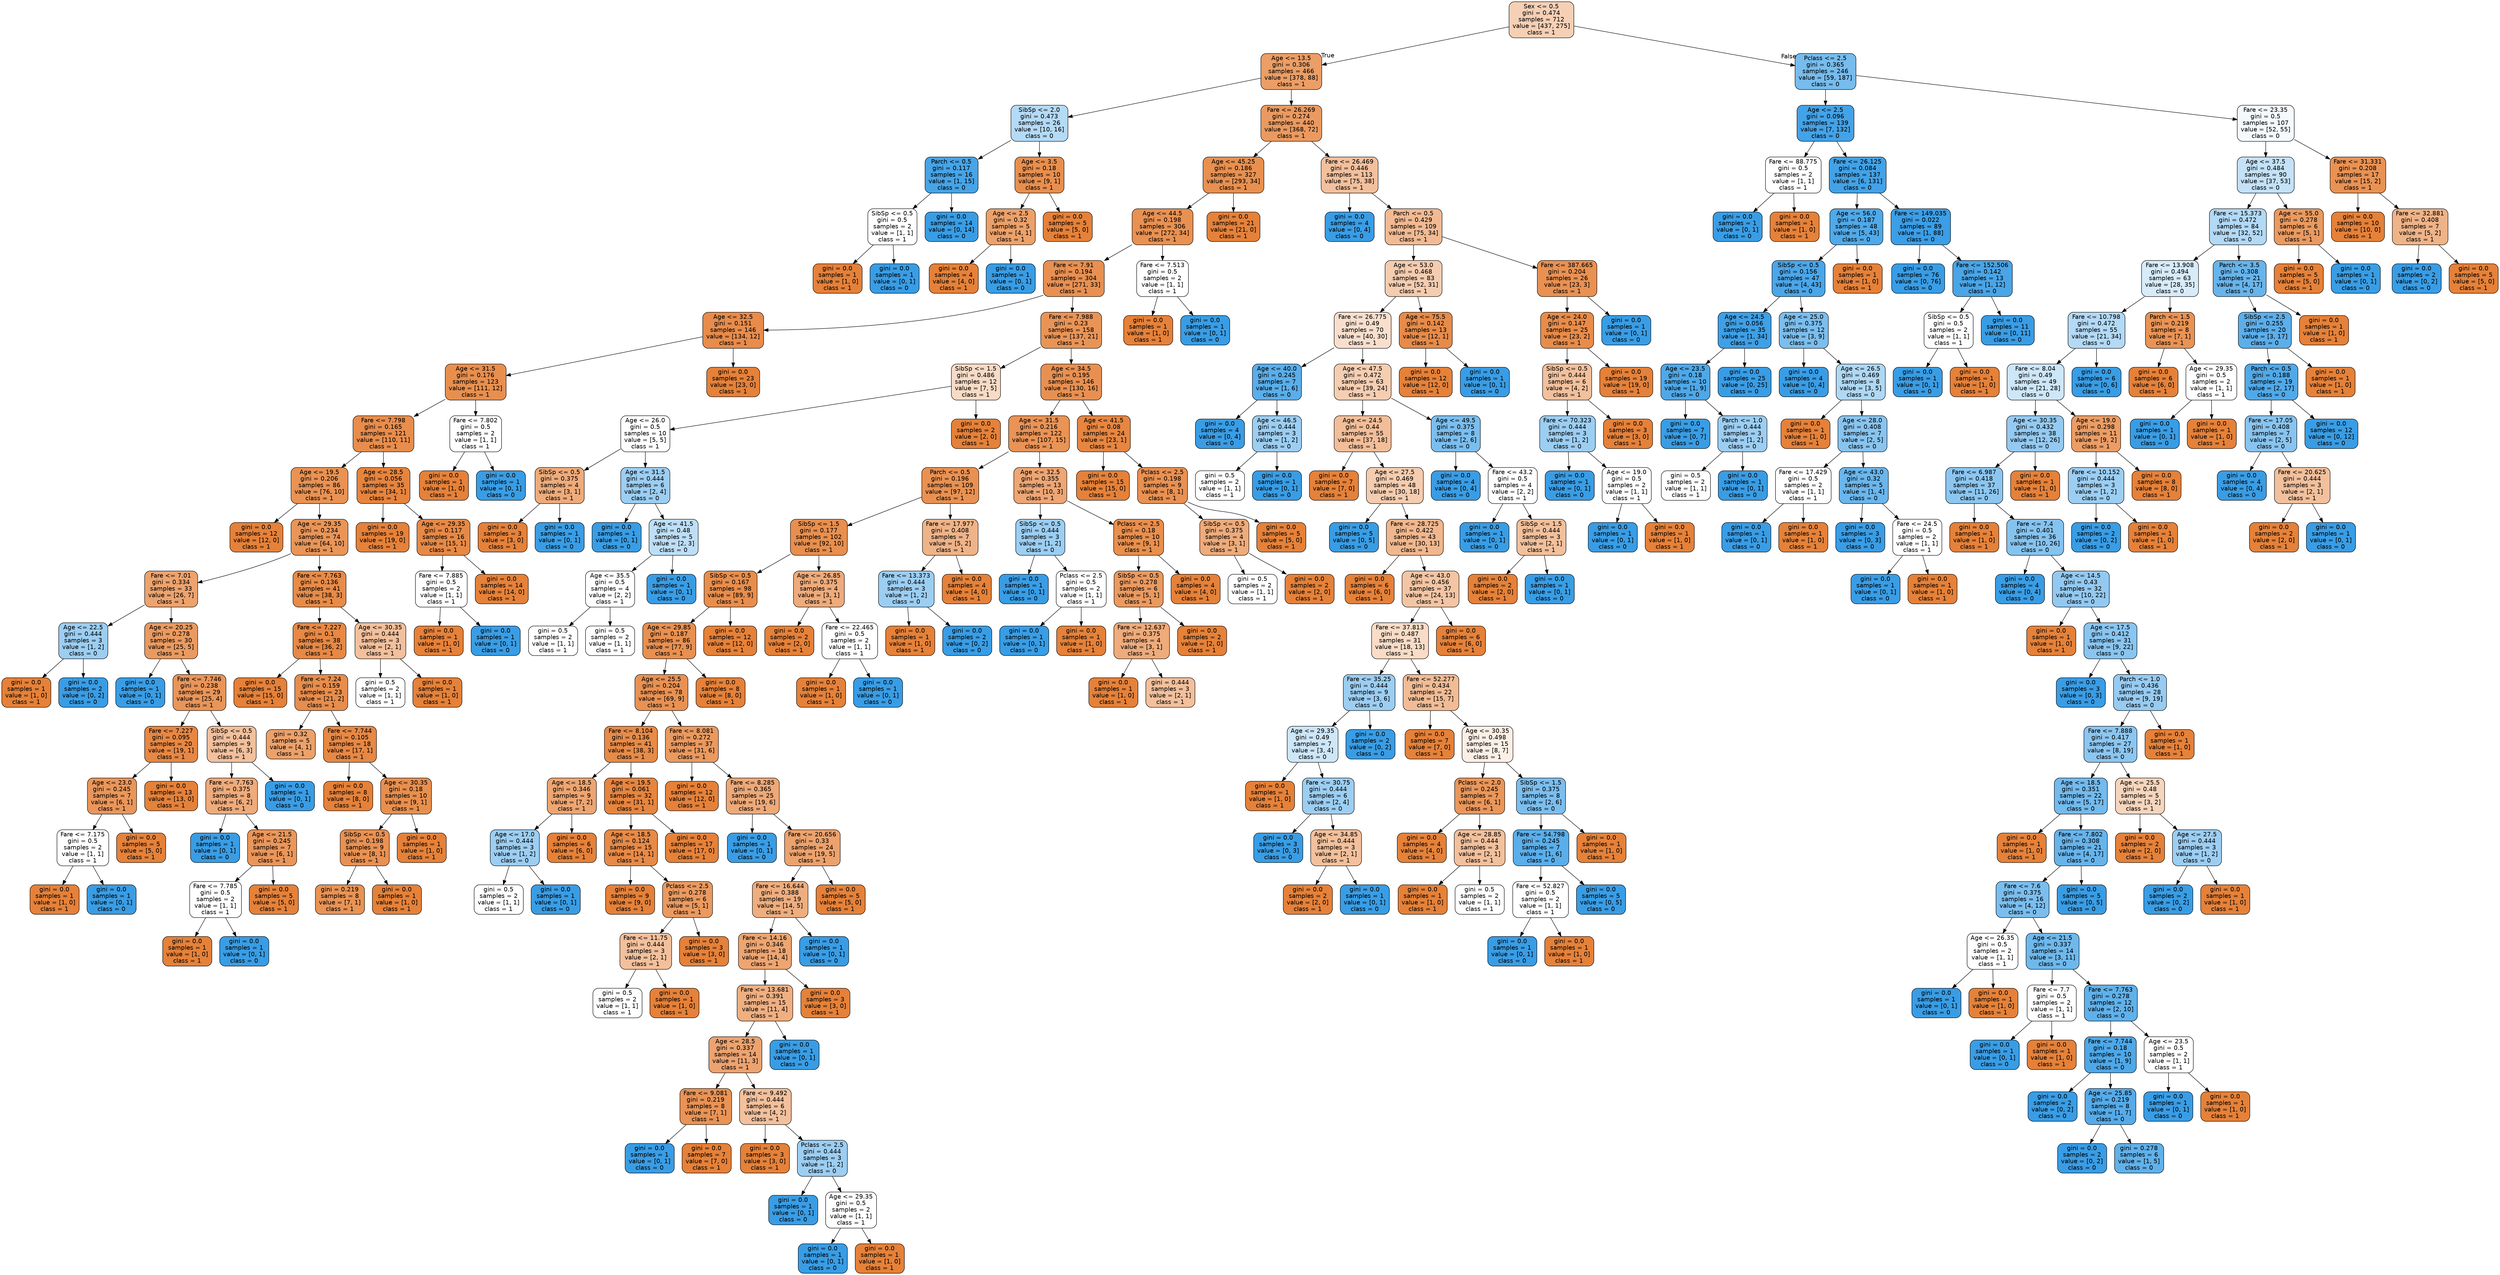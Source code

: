digraph Tree {
node [shape=box, style="filled, rounded", color="black", fontname=helvetica] ;
edge [fontname=helvetica] ;
0 [label="Sex <= 0.5\ngini = 0.474\nsamples = 712\nvalue = [437, 275]\nclass = 1", fillcolor="#e581395f"] ;
1 [label="Age <= 13.5\ngini = 0.306\nsamples = 466\nvalue = [378, 88]\nclass = 1", fillcolor="#e58139c4"] ;
0 -> 1 [labeldistance=2.5, labelangle=45, headlabel="True"] ;
2 [label="SibSp <= 2.0\ngini = 0.473\nsamples = 26\nvalue = [10, 16]\nclass = 0", fillcolor="#399de560"] ;
1 -> 2 ;
3 [label="Parch <= 0.5\ngini = 0.117\nsamples = 16\nvalue = [1, 15]\nclass = 0", fillcolor="#399de5ee"] ;
2 -> 3 ;
4 [label="SibSp <= 0.5\ngini = 0.5\nsamples = 2\nvalue = [1, 1]\nclass = 1", fillcolor="#e5813900"] ;
3 -> 4 ;
5 [label="gini = 0.0\nsamples = 1\nvalue = [1, 0]\nclass = 1", fillcolor="#e58139ff"] ;
4 -> 5 ;
6 [label="gini = 0.0\nsamples = 1\nvalue = [0, 1]\nclass = 0", fillcolor="#399de5ff"] ;
4 -> 6 ;
7 [label="gini = 0.0\nsamples = 14\nvalue = [0, 14]\nclass = 0", fillcolor="#399de5ff"] ;
3 -> 7 ;
8 [label="Age <= 3.5\ngini = 0.18\nsamples = 10\nvalue = [9, 1]\nclass = 1", fillcolor="#e58139e3"] ;
2 -> 8 ;
9 [label="Age <= 2.5\ngini = 0.32\nsamples = 5\nvalue = [4, 1]\nclass = 1", fillcolor="#e58139bf"] ;
8 -> 9 ;
10 [label="gini = 0.0\nsamples = 4\nvalue = [4, 0]\nclass = 1", fillcolor="#e58139ff"] ;
9 -> 10 ;
11 [label="gini = 0.0\nsamples = 1\nvalue = [0, 1]\nclass = 0", fillcolor="#399de5ff"] ;
9 -> 11 ;
12 [label="gini = 0.0\nsamples = 5\nvalue = [5, 0]\nclass = 1", fillcolor="#e58139ff"] ;
8 -> 12 ;
13 [label="Fare <= 26.269\ngini = 0.274\nsamples = 440\nvalue = [368, 72]\nclass = 1", fillcolor="#e58139cd"] ;
1 -> 13 ;
14 [label="Age <= 45.25\ngini = 0.186\nsamples = 327\nvalue = [293, 34]\nclass = 1", fillcolor="#e58139e1"] ;
13 -> 14 ;
15 [label="Age <= 44.5\ngini = 0.198\nsamples = 306\nvalue = [272, 34]\nclass = 1", fillcolor="#e58139df"] ;
14 -> 15 ;
16 [label="Fare <= 7.91\ngini = 0.194\nsamples = 304\nvalue = [271, 33]\nclass = 1", fillcolor="#e58139e0"] ;
15 -> 16 ;
17 [label="Age <= 32.5\ngini = 0.151\nsamples = 146\nvalue = [134, 12]\nclass = 1", fillcolor="#e58139e8"] ;
16 -> 17 ;
18 [label="Age <= 31.5\ngini = 0.176\nsamples = 123\nvalue = [111, 12]\nclass = 1", fillcolor="#e58139e3"] ;
17 -> 18 ;
19 [label="Fare <= 7.798\ngini = 0.165\nsamples = 121\nvalue = [110, 11]\nclass = 1", fillcolor="#e58139e6"] ;
18 -> 19 ;
20 [label="Age <= 19.5\ngini = 0.206\nsamples = 86\nvalue = [76, 10]\nclass = 1", fillcolor="#e58139dd"] ;
19 -> 20 ;
21 [label="gini = 0.0\nsamples = 12\nvalue = [12, 0]\nclass = 1", fillcolor="#e58139ff"] ;
20 -> 21 ;
22 [label="Age <= 29.35\ngini = 0.234\nsamples = 74\nvalue = [64, 10]\nclass = 1", fillcolor="#e58139d7"] ;
20 -> 22 ;
23 [label="Fare <= 7.01\ngini = 0.334\nsamples = 33\nvalue = [26, 7]\nclass = 1", fillcolor="#e58139ba"] ;
22 -> 23 ;
24 [label="Age <= 22.5\ngini = 0.444\nsamples = 3\nvalue = [1, 2]\nclass = 0", fillcolor="#399de57f"] ;
23 -> 24 ;
25 [label="gini = 0.0\nsamples = 1\nvalue = [1, 0]\nclass = 1", fillcolor="#e58139ff"] ;
24 -> 25 ;
26 [label="gini = 0.0\nsamples = 2\nvalue = [0, 2]\nclass = 0", fillcolor="#399de5ff"] ;
24 -> 26 ;
27 [label="Age <= 20.25\ngini = 0.278\nsamples = 30\nvalue = [25, 5]\nclass = 1", fillcolor="#e58139cc"] ;
23 -> 27 ;
28 [label="gini = 0.0\nsamples = 1\nvalue = [0, 1]\nclass = 0", fillcolor="#399de5ff"] ;
27 -> 28 ;
29 [label="Fare <= 7.746\ngini = 0.238\nsamples = 29\nvalue = [25, 4]\nclass = 1", fillcolor="#e58139d6"] ;
27 -> 29 ;
30 [label="Fare <= 7.227\ngini = 0.095\nsamples = 20\nvalue = [19, 1]\nclass = 1", fillcolor="#e58139f2"] ;
29 -> 30 ;
31 [label="Age <= 23.0\ngini = 0.245\nsamples = 7\nvalue = [6, 1]\nclass = 1", fillcolor="#e58139d4"] ;
30 -> 31 ;
32 [label="Fare <= 7.175\ngini = 0.5\nsamples = 2\nvalue = [1, 1]\nclass = 1", fillcolor="#e5813900"] ;
31 -> 32 ;
33 [label="gini = 0.0\nsamples = 1\nvalue = [1, 0]\nclass = 1", fillcolor="#e58139ff"] ;
32 -> 33 ;
34 [label="gini = 0.0\nsamples = 1\nvalue = [0, 1]\nclass = 0", fillcolor="#399de5ff"] ;
32 -> 34 ;
35 [label="gini = 0.0\nsamples = 5\nvalue = [5, 0]\nclass = 1", fillcolor="#e58139ff"] ;
31 -> 35 ;
36 [label="gini = 0.0\nsamples = 13\nvalue = [13, 0]\nclass = 1", fillcolor="#e58139ff"] ;
30 -> 36 ;
37 [label="SibSp <= 0.5\ngini = 0.444\nsamples = 9\nvalue = [6, 3]\nclass = 1", fillcolor="#e581397f"] ;
29 -> 37 ;
38 [label="Fare <= 7.763\ngini = 0.375\nsamples = 8\nvalue = [6, 2]\nclass = 1", fillcolor="#e58139aa"] ;
37 -> 38 ;
39 [label="gini = 0.0\nsamples = 1\nvalue = [0, 1]\nclass = 0", fillcolor="#399de5ff"] ;
38 -> 39 ;
40 [label="Age <= 21.5\ngini = 0.245\nsamples = 7\nvalue = [6, 1]\nclass = 1", fillcolor="#e58139d4"] ;
38 -> 40 ;
41 [label="Fare <= 7.785\ngini = 0.5\nsamples = 2\nvalue = [1, 1]\nclass = 1", fillcolor="#e5813900"] ;
40 -> 41 ;
42 [label="gini = 0.0\nsamples = 1\nvalue = [1, 0]\nclass = 1", fillcolor="#e58139ff"] ;
41 -> 42 ;
43 [label="gini = 0.0\nsamples = 1\nvalue = [0, 1]\nclass = 0", fillcolor="#399de5ff"] ;
41 -> 43 ;
44 [label="gini = 0.0\nsamples = 5\nvalue = [5, 0]\nclass = 1", fillcolor="#e58139ff"] ;
40 -> 44 ;
45 [label="gini = 0.0\nsamples = 1\nvalue = [0, 1]\nclass = 0", fillcolor="#399de5ff"] ;
37 -> 45 ;
46 [label="Fare <= 7.763\ngini = 0.136\nsamples = 41\nvalue = [38, 3]\nclass = 1", fillcolor="#e58139eb"] ;
22 -> 46 ;
47 [label="Fare <= 7.227\ngini = 0.1\nsamples = 38\nvalue = [36, 2]\nclass = 1", fillcolor="#e58139f1"] ;
46 -> 47 ;
48 [label="gini = 0.0\nsamples = 15\nvalue = [15, 0]\nclass = 1", fillcolor="#e58139ff"] ;
47 -> 48 ;
49 [label="Fare <= 7.24\ngini = 0.159\nsamples = 23\nvalue = [21, 2]\nclass = 1", fillcolor="#e58139e7"] ;
47 -> 49 ;
50 [label="gini = 0.32\nsamples = 5\nvalue = [4, 1]\nclass = 1", fillcolor="#e58139bf"] ;
49 -> 50 ;
51 [label="Fare <= 7.744\ngini = 0.105\nsamples = 18\nvalue = [17, 1]\nclass = 1", fillcolor="#e58139f0"] ;
49 -> 51 ;
52 [label="gini = 0.0\nsamples = 8\nvalue = [8, 0]\nclass = 1", fillcolor="#e58139ff"] ;
51 -> 52 ;
53 [label="Age <= 30.35\ngini = 0.18\nsamples = 10\nvalue = [9, 1]\nclass = 1", fillcolor="#e58139e3"] ;
51 -> 53 ;
54 [label="SibSp <= 0.5\ngini = 0.198\nsamples = 9\nvalue = [8, 1]\nclass = 1", fillcolor="#e58139df"] ;
53 -> 54 ;
55 [label="gini = 0.219\nsamples = 8\nvalue = [7, 1]\nclass = 1", fillcolor="#e58139db"] ;
54 -> 55 ;
56 [label="gini = 0.0\nsamples = 1\nvalue = [1, 0]\nclass = 1", fillcolor="#e58139ff"] ;
54 -> 56 ;
57 [label="gini = 0.0\nsamples = 1\nvalue = [1, 0]\nclass = 1", fillcolor="#e58139ff"] ;
53 -> 57 ;
58 [label="Age <= 30.35\ngini = 0.444\nsamples = 3\nvalue = [2, 1]\nclass = 1", fillcolor="#e581397f"] ;
46 -> 58 ;
59 [label="gini = 0.5\nsamples = 2\nvalue = [1, 1]\nclass = 1", fillcolor="#e5813900"] ;
58 -> 59 ;
60 [label="gini = 0.0\nsamples = 1\nvalue = [1, 0]\nclass = 1", fillcolor="#e58139ff"] ;
58 -> 60 ;
61 [label="Age <= 28.5\ngini = 0.056\nsamples = 35\nvalue = [34, 1]\nclass = 1", fillcolor="#e58139f8"] ;
19 -> 61 ;
62 [label="gini = 0.0\nsamples = 19\nvalue = [19, 0]\nclass = 1", fillcolor="#e58139ff"] ;
61 -> 62 ;
63 [label="Age <= 29.35\ngini = 0.117\nsamples = 16\nvalue = [15, 1]\nclass = 1", fillcolor="#e58139ee"] ;
61 -> 63 ;
64 [label="Fare <= 7.885\ngini = 0.5\nsamples = 2\nvalue = [1, 1]\nclass = 1", fillcolor="#e5813900"] ;
63 -> 64 ;
65 [label="gini = 0.0\nsamples = 1\nvalue = [1, 0]\nclass = 1", fillcolor="#e58139ff"] ;
64 -> 65 ;
66 [label="gini = 0.0\nsamples = 1\nvalue = [0, 1]\nclass = 0", fillcolor="#399de5ff"] ;
64 -> 66 ;
67 [label="gini = 0.0\nsamples = 14\nvalue = [14, 0]\nclass = 1", fillcolor="#e58139ff"] ;
63 -> 67 ;
68 [label="Fare <= 7.802\ngini = 0.5\nsamples = 2\nvalue = [1, 1]\nclass = 1", fillcolor="#e5813900"] ;
18 -> 68 ;
69 [label="gini = 0.0\nsamples = 1\nvalue = [1, 0]\nclass = 1", fillcolor="#e58139ff"] ;
68 -> 69 ;
70 [label="gini = 0.0\nsamples = 1\nvalue = [0, 1]\nclass = 0", fillcolor="#399de5ff"] ;
68 -> 70 ;
71 [label="gini = 0.0\nsamples = 23\nvalue = [23, 0]\nclass = 1", fillcolor="#e58139ff"] ;
17 -> 71 ;
72 [label="Fare <= 7.988\ngini = 0.23\nsamples = 158\nvalue = [137, 21]\nclass = 1", fillcolor="#e58139d8"] ;
16 -> 72 ;
73 [label="SibSp <= 1.5\ngini = 0.486\nsamples = 12\nvalue = [7, 5]\nclass = 1", fillcolor="#e5813949"] ;
72 -> 73 ;
74 [label="Age <= 26.0\ngini = 0.5\nsamples = 10\nvalue = [5, 5]\nclass = 1", fillcolor="#e5813900"] ;
73 -> 74 ;
75 [label="SibSp <= 0.5\ngini = 0.375\nsamples = 4\nvalue = [3, 1]\nclass = 1", fillcolor="#e58139aa"] ;
74 -> 75 ;
76 [label="gini = 0.0\nsamples = 3\nvalue = [3, 0]\nclass = 1", fillcolor="#e58139ff"] ;
75 -> 76 ;
77 [label="gini = 0.0\nsamples = 1\nvalue = [0, 1]\nclass = 0", fillcolor="#399de5ff"] ;
75 -> 77 ;
78 [label="Age <= 31.5\ngini = 0.444\nsamples = 6\nvalue = [2, 4]\nclass = 0", fillcolor="#399de57f"] ;
74 -> 78 ;
79 [label="gini = 0.0\nsamples = 1\nvalue = [0, 1]\nclass = 0", fillcolor="#399de5ff"] ;
78 -> 79 ;
80 [label="Age <= 41.5\ngini = 0.48\nsamples = 5\nvalue = [2, 3]\nclass = 0", fillcolor="#399de555"] ;
78 -> 80 ;
81 [label="Age <= 35.5\ngini = 0.5\nsamples = 4\nvalue = [2, 2]\nclass = 1", fillcolor="#e5813900"] ;
80 -> 81 ;
82 [label="gini = 0.5\nsamples = 2\nvalue = [1, 1]\nclass = 1", fillcolor="#e5813900"] ;
81 -> 82 ;
83 [label="gini = 0.5\nsamples = 2\nvalue = [1, 1]\nclass = 1", fillcolor="#e5813900"] ;
81 -> 83 ;
84 [label="gini = 0.0\nsamples = 1\nvalue = [0, 1]\nclass = 0", fillcolor="#399de5ff"] ;
80 -> 84 ;
85 [label="gini = 0.0\nsamples = 2\nvalue = [2, 0]\nclass = 1", fillcolor="#e58139ff"] ;
73 -> 85 ;
86 [label="Age <= 34.5\ngini = 0.195\nsamples = 146\nvalue = [130, 16]\nclass = 1", fillcolor="#e58139e0"] ;
72 -> 86 ;
87 [label="Age <= 31.5\ngini = 0.216\nsamples = 122\nvalue = [107, 15]\nclass = 1", fillcolor="#e58139db"] ;
86 -> 87 ;
88 [label="Parch <= 0.5\ngini = 0.196\nsamples = 109\nvalue = [97, 12]\nclass = 1", fillcolor="#e58139df"] ;
87 -> 88 ;
89 [label="SibSp <= 1.5\ngini = 0.177\nsamples = 102\nvalue = [92, 10]\nclass = 1", fillcolor="#e58139e3"] ;
88 -> 89 ;
90 [label="SibSp <= 0.5\ngini = 0.167\nsamples = 98\nvalue = [89, 9]\nclass = 1", fillcolor="#e58139e5"] ;
89 -> 90 ;
91 [label="Age <= 29.85\ngini = 0.187\nsamples = 86\nvalue = [77, 9]\nclass = 1", fillcolor="#e58139e1"] ;
90 -> 91 ;
92 [label="Age <= 25.5\ngini = 0.204\nsamples = 78\nvalue = [69, 9]\nclass = 1", fillcolor="#e58139de"] ;
91 -> 92 ;
93 [label="Fare <= 8.104\ngini = 0.136\nsamples = 41\nvalue = [38, 3]\nclass = 1", fillcolor="#e58139eb"] ;
92 -> 93 ;
94 [label="Age <= 18.5\ngini = 0.346\nsamples = 9\nvalue = [7, 2]\nclass = 1", fillcolor="#e58139b6"] ;
93 -> 94 ;
95 [label="Age <= 17.0\ngini = 0.444\nsamples = 3\nvalue = [1, 2]\nclass = 0", fillcolor="#399de57f"] ;
94 -> 95 ;
96 [label="gini = 0.5\nsamples = 2\nvalue = [1, 1]\nclass = 1", fillcolor="#e5813900"] ;
95 -> 96 ;
97 [label="gini = 0.0\nsamples = 1\nvalue = [0, 1]\nclass = 0", fillcolor="#399de5ff"] ;
95 -> 97 ;
98 [label="gini = 0.0\nsamples = 6\nvalue = [6, 0]\nclass = 1", fillcolor="#e58139ff"] ;
94 -> 98 ;
99 [label="Age <= 19.5\ngini = 0.061\nsamples = 32\nvalue = [31, 1]\nclass = 1", fillcolor="#e58139f7"] ;
93 -> 99 ;
100 [label="Age <= 18.5\ngini = 0.124\nsamples = 15\nvalue = [14, 1]\nclass = 1", fillcolor="#e58139ed"] ;
99 -> 100 ;
101 [label="gini = 0.0\nsamples = 9\nvalue = [9, 0]\nclass = 1", fillcolor="#e58139ff"] ;
100 -> 101 ;
102 [label="Pclass <= 2.5\ngini = 0.278\nsamples = 6\nvalue = [5, 1]\nclass = 1", fillcolor="#e58139cc"] ;
100 -> 102 ;
103 [label="Fare <= 11.75\ngini = 0.444\nsamples = 3\nvalue = [2, 1]\nclass = 1", fillcolor="#e581397f"] ;
102 -> 103 ;
104 [label="gini = 0.5\nsamples = 2\nvalue = [1, 1]\nclass = 1", fillcolor="#e5813900"] ;
103 -> 104 ;
105 [label="gini = 0.0\nsamples = 1\nvalue = [1, 0]\nclass = 1", fillcolor="#e58139ff"] ;
103 -> 105 ;
106 [label="gini = 0.0\nsamples = 3\nvalue = [3, 0]\nclass = 1", fillcolor="#e58139ff"] ;
102 -> 106 ;
107 [label="gini = 0.0\nsamples = 17\nvalue = [17, 0]\nclass = 1", fillcolor="#e58139ff"] ;
99 -> 107 ;
108 [label="Fare <= 8.081\ngini = 0.272\nsamples = 37\nvalue = [31, 6]\nclass = 1", fillcolor="#e58139ce"] ;
92 -> 108 ;
109 [label="gini = 0.0\nsamples = 12\nvalue = [12, 0]\nclass = 1", fillcolor="#e58139ff"] ;
108 -> 109 ;
110 [label="Fare <= 8.285\ngini = 0.365\nsamples = 25\nvalue = [19, 6]\nclass = 1", fillcolor="#e58139ae"] ;
108 -> 110 ;
111 [label="gini = 0.0\nsamples = 1\nvalue = [0, 1]\nclass = 0", fillcolor="#399de5ff"] ;
110 -> 111 ;
112 [label="Fare <= 20.656\ngini = 0.33\nsamples = 24\nvalue = [19, 5]\nclass = 1", fillcolor="#e58139bc"] ;
110 -> 112 ;
113 [label="Fare <= 16.644\ngini = 0.388\nsamples = 19\nvalue = [14, 5]\nclass = 1", fillcolor="#e58139a4"] ;
112 -> 113 ;
114 [label="Fare <= 14.16\ngini = 0.346\nsamples = 18\nvalue = [14, 4]\nclass = 1", fillcolor="#e58139b6"] ;
113 -> 114 ;
115 [label="Fare <= 13.681\ngini = 0.391\nsamples = 15\nvalue = [11, 4]\nclass = 1", fillcolor="#e58139a2"] ;
114 -> 115 ;
116 [label="Age <= 28.5\ngini = 0.337\nsamples = 14\nvalue = [11, 3]\nclass = 1", fillcolor="#e58139b9"] ;
115 -> 116 ;
117 [label="Fare <= 9.081\ngini = 0.219\nsamples = 8\nvalue = [7, 1]\nclass = 1", fillcolor="#e58139db"] ;
116 -> 117 ;
118 [label="gini = 0.0\nsamples = 1\nvalue = [0, 1]\nclass = 0", fillcolor="#399de5ff"] ;
117 -> 118 ;
119 [label="gini = 0.0\nsamples = 7\nvalue = [7, 0]\nclass = 1", fillcolor="#e58139ff"] ;
117 -> 119 ;
120 [label="Fare <= 9.492\ngini = 0.444\nsamples = 6\nvalue = [4, 2]\nclass = 1", fillcolor="#e581397f"] ;
116 -> 120 ;
121 [label="gini = 0.0\nsamples = 3\nvalue = [3, 0]\nclass = 1", fillcolor="#e58139ff"] ;
120 -> 121 ;
122 [label="Pclass <= 2.5\ngini = 0.444\nsamples = 3\nvalue = [1, 2]\nclass = 0", fillcolor="#399de57f"] ;
120 -> 122 ;
123 [label="gini = 0.0\nsamples = 1\nvalue = [0, 1]\nclass = 0", fillcolor="#399de5ff"] ;
122 -> 123 ;
124 [label="Age <= 29.35\ngini = 0.5\nsamples = 2\nvalue = [1, 1]\nclass = 1", fillcolor="#e5813900"] ;
122 -> 124 ;
125 [label="gini = 0.0\nsamples = 1\nvalue = [0, 1]\nclass = 0", fillcolor="#399de5ff"] ;
124 -> 125 ;
126 [label="gini = 0.0\nsamples = 1\nvalue = [1, 0]\nclass = 1", fillcolor="#e58139ff"] ;
124 -> 126 ;
127 [label="gini = 0.0\nsamples = 1\nvalue = [0, 1]\nclass = 0", fillcolor="#399de5ff"] ;
115 -> 127 ;
128 [label="gini = 0.0\nsamples = 3\nvalue = [3, 0]\nclass = 1", fillcolor="#e58139ff"] ;
114 -> 128 ;
129 [label="gini = 0.0\nsamples = 1\nvalue = [0, 1]\nclass = 0", fillcolor="#399de5ff"] ;
113 -> 129 ;
130 [label="gini = 0.0\nsamples = 5\nvalue = [5, 0]\nclass = 1", fillcolor="#e58139ff"] ;
112 -> 130 ;
131 [label="gini = 0.0\nsamples = 8\nvalue = [8, 0]\nclass = 1", fillcolor="#e58139ff"] ;
91 -> 131 ;
132 [label="gini = 0.0\nsamples = 12\nvalue = [12, 0]\nclass = 1", fillcolor="#e58139ff"] ;
90 -> 132 ;
133 [label="Age <= 26.85\ngini = 0.375\nsamples = 4\nvalue = [3, 1]\nclass = 1", fillcolor="#e58139aa"] ;
89 -> 133 ;
134 [label="gini = 0.0\nsamples = 2\nvalue = [2, 0]\nclass = 1", fillcolor="#e58139ff"] ;
133 -> 134 ;
135 [label="Fare <= 22.465\ngini = 0.5\nsamples = 2\nvalue = [1, 1]\nclass = 1", fillcolor="#e5813900"] ;
133 -> 135 ;
136 [label="gini = 0.0\nsamples = 1\nvalue = [1, 0]\nclass = 1", fillcolor="#e58139ff"] ;
135 -> 136 ;
137 [label="gini = 0.0\nsamples = 1\nvalue = [0, 1]\nclass = 0", fillcolor="#399de5ff"] ;
135 -> 137 ;
138 [label="Fare <= 17.977\ngini = 0.408\nsamples = 7\nvalue = [5, 2]\nclass = 1", fillcolor="#e5813999"] ;
88 -> 138 ;
139 [label="Fare <= 13.373\ngini = 0.444\nsamples = 3\nvalue = [1, 2]\nclass = 0", fillcolor="#399de57f"] ;
138 -> 139 ;
140 [label="gini = 0.0\nsamples = 1\nvalue = [1, 0]\nclass = 1", fillcolor="#e58139ff"] ;
139 -> 140 ;
141 [label="gini = 0.0\nsamples = 2\nvalue = [0, 2]\nclass = 0", fillcolor="#399de5ff"] ;
139 -> 141 ;
142 [label="gini = 0.0\nsamples = 4\nvalue = [4, 0]\nclass = 1", fillcolor="#e58139ff"] ;
138 -> 142 ;
143 [label="Age <= 32.5\ngini = 0.355\nsamples = 13\nvalue = [10, 3]\nclass = 1", fillcolor="#e58139b3"] ;
87 -> 143 ;
144 [label="SibSp <= 0.5\ngini = 0.444\nsamples = 3\nvalue = [1, 2]\nclass = 0", fillcolor="#399de57f"] ;
143 -> 144 ;
145 [label="gini = 0.0\nsamples = 1\nvalue = [0, 1]\nclass = 0", fillcolor="#399de5ff"] ;
144 -> 145 ;
146 [label="Pclass <= 2.5\ngini = 0.5\nsamples = 2\nvalue = [1, 1]\nclass = 1", fillcolor="#e5813900"] ;
144 -> 146 ;
147 [label="gini = 0.0\nsamples = 1\nvalue = [0, 1]\nclass = 0", fillcolor="#399de5ff"] ;
146 -> 147 ;
148 [label="gini = 0.0\nsamples = 1\nvalue = [1, 0]\nclass = 1", fillcolor="#e58139ff"] ;
146 -> 148 ;
149 [label="Pclass <= 2.5\ngini = 0.18\nsamples = 10\nvalue = [9, 1]\nclass = 1", fillcolor="#e58139e3"] ;
143 -> 149 ;
150 [label="SibSp <= 0.5\ngini = 0.278\nsamples = 6\nvalue = [5, 1]\nclass = 1", fillcolor="#e58139cc"] ;
149 -> 150 ;
151 [label="Fare <= 12.637\ngini = 0.375\nsamples = 4\nvalue = [3, 1]\nclass = 1", fillcolor="#e58139aa"] ;
150 -> 151 ;
152 [label="gini = 0.0\nsamples = 1\nvalue = [1, 0]\nclass = 1", fillcolor="#e58139ff"] ;
151 -> 152 ;
153 [label="gini = 0.444\nsamples = 3\nvalue = [2, 1]\nclass = 1", fillcolor="#e581397f"] ;
151 -> 153 ;
154 [label="gini = 0.0\nsamples = 2\nvalue = [2, 0]\nclass = 1", fillcolor="#e58139ff"] ;
150 -> 154 ;
155 [label="gini = 0.0\nsamples = 4\nvalue = [4, 0]\nclass = 1", fillcolor="#e58139ff"] ;
149 -> 155 ;
156 [label="Age <= 41.5\ngini = 0.08\nsamples = 24\nvalue = [23, 1]\nclass = 1", fillcolor="#e58139f4"] ;
86 -> 156 ;
157 [label="gini = 0.0\nsamples = 15\nvalue = [15, 0]\nclass = 1", fillcolor="#e58139ff"] ;
156 -> 157 ;
158 [label="Pclass <= 2.5\ngini = 0.198\nsamples = 9\nvalue = [8, 1]\nclass = 1", fillcolor="#e58139df"] ;
156 -> 158 ;
159 [label="SibSp <= 0.5\ngini = 0.375\nsamples = 4\nvalue = [3, 1]\nclass = 1", fillcolor="#e58139aa"] ;
158 -> 159 ;
160 [label="gini = 0.5\nsamples = 2\nvalue = [1, 1]\nclass = 1", fillcolor="#e5813900"] ;
159 -> 160 ;
161 [label="gini = 0.0\nsamples = 2\nvalue = [2, 0]\nclass = 1", fillcolor="#e58139ff"] ;
159 -> 161 ;
162 [label="gini = 0.0\nsamples = 5\nvalue = [5, 0]\nclass = 1", fillcolor="#e58139ff"] ;
158 -> 162 ;
163 [label="Fare <= 7.513\ngini = 0.5\nsamples = 2\nvalue = [1, 1]\nclass = 1", fillcolor="#e5813900"] ;
15 -> 163 ;
164 [label="gini = 0.0\nsamples = 1\nvalue = [1, 0]\nclass = 1", fillcolor="#e58139ff"] ;
163 -> 164 ;
165 [label="gini = 0.0\nsamples = 1\nvalue = [0, 1]\nclass = 0", fillcolor="#399de5ff"] ;
163 -> 165 ;
166 [label="gini = 0.0\nsamples = 21\nvalue = [21, 0]\nclass = 1", fillcolor="#e58139ff"] ;
14 -> 166 ;
167 [label="Fare <= 26.469\ngini = 0.446\nsamples = 113\nvalue = [75, 38]\nclass = 1", fillcolor="#e581397e"] ;
13 -> 167 ;
168 [label="gini = 0.0\nsamples = 4\nvalue = [0, 4]\nclass = 0", fillcolor="#399de5ff"] ;
167 -> 168 ;
169 [label="Parch <= 0.5\ngini = 0.429\nsamples = 109\nvalue = [75, 34]\nclass = 1", fillcolor="#e581398b"] ;
167 -> 169 ;
170 [label="Age <= 53.0\ngini = 0.468\nsamples = 83\nvalue = [52, 31]\nclass = 1", fillcolor="#e5813967"] ;
169 -> 170 ;
171 [label="Fare <= 26.775\ngini = 0.49\nsamples = 70\nvalue = [40, 30]\nclass = 1", fillcolor="#e5813940"] ;
170 -> 171 ;
172 [label="Age <= 40.0\ngini = 0.245\nsamples = 7\nvalue = [1, 6]\nclass = 0", fillcolor="#399de5d4"] ;
171 -> 172 ;
173 [label="gini = 0.0\nsamples = 4\nvalue = [0, 4]\nclass = 0", fillcolor="#399de5ff"] ;
172 -> 173 ;
174 [label="Age <= 46.5\ngini = 0.444\nsamples = 3\nvalue = [1, 2]\nclass = 0", fillcolor="#399de57f"] ;
172 -> 174 ;
175 [label="gini = 0.5\nsamples = 2\nvalue = [1, 1]\nclass = 1", fillcolor="#e5813900"] ;
174 -> 175 ;
176 [label="gini = 0.0\nsamples = 1\nvalue = [0, 1]\nclass = 0", fillcolor="#399de5ff"] ;
174 -> 176 ;
177 [label="Age <= 47.5\ngini = 0.472\nsamples = 63\nvalue = [39, 24]\nclass = 1", fillcolor="#e5813962"] ;
171 -> 177 ;
178 [label="Age <= 24.5\ngini = 0.44\nsamples = 55\nvalue = [37, 18]\nclass = 1", fillcolor="#e5813983"] ;
177 -> 178 ;
179 [label="gini = 0.0\nsamples = 7\nvalue = [7, 0]\nclass = 1", fillcolor="#e58139ff"] ;
178 -> 179 ;
180 [label="Age <= 27.5\ngini = 0.469\nsamples = 48\nvalue = [30, 18]\nclass = 1", fillcolor="#e5813966"] ;
178 -> 180 ;
181 [label="gini = 0.0\nsamples = 5\nvalue = [0, 5]\nclass = 0", fillcolor="#399de5ff"] ;
180 -> 181 ;
182 [label="Fare <= 28.725\ngini = 0.422\nsamples = 43\nvalue = [30, 13]\nclass = 1", fillcolor="#e5813991"] ;
180 -> 182 ;
183 [label="gini = 0.0\nsamples = 6\nvalue = [6, 0]\nclass = 1", fillcolor="#e58139ff"] ;
182 -> 183 ;
184 [label="Age <= 43.0\ngini = 0.456\nsamples = 37\nvalue = [24, 13]\nclass = 1", fillcolor="#e5813975"] ;
182 -> 184 ;
185 [label="Fare <= 37.813\ngini = 0.487\nsamples = 31\nvalue = [18, 13]\nclass = 1", fillcolor="#e5813947"] ;
184 -> 185 ;
186 [label="Fare <= 35.25\ngini = 0.444\nsamples = 9\nvalue = [3, 6]\nclass = 0", fillcolor="#399de57f"] ;
185 -> 186 ;
187 [label="Age <= 29.35\ngini = 0.49\nsamples = 7\nvalue = [3, 4]\nclass = 0", fillcolor="#399de540"] ;
186 -> 187 ;
188 [label="gini = 0.0\nsamples = 1\nvalue = [1, 0]\nclass = 1", fillcolor="#e58139ff"] ;
187 -> 188 ;
189 [label="Fare <= 30.75\ngini = 0.444\nsamples = 6\nvalue = [2, 4]\nclass = 0", fillcolor="#399de57f"] ;
187 -> 189 ;
190 [label="gini = 0.0\nsamples = 3\nvalue = [0, 3]\nclass = 0", fillcolor="#399de5ff"] ;
189 -> 190 ;
191 [label="Age <= 34.85\ngini = 0.444\nsamples = 3\nvalue = [2, 1]\nclass = 1", fillcolor="#e581397f"] ;
189 -> 191 ;
192 [label="gini = 0.0\nsamples = 2\nvalue = [2, 0]\nclass = 1", fillcolor="#e58139ff"] ;
191 -> 192 ;
193 [label="gini = 0.0\nsamples = 1\nvalue = [0, 1]\nclass = 0", fillcolor="#399de5ff"] ;
191 -> 193 ;
194 [label="gini = 0.0\nsamples = 2\nvalue = [0, 2]\nclass = 0", fillcolor="#399de5ff"] ;
186 -> 194 ;
195 [label="Fare <= 52.277\ngini = 0.434\nsamples = 22\nvalue = [15, 7]\nclass = 1", fillcolor="#e5813988"] ;
185 -> 195 ;
196 [label="gini = 0.0\nsamples = 7\nvalue = [7, 0]\nclass = 1", fillcolor="#e58139ff"] ;
195 -> 196 ;
197 [label="Age <= 30.35\ngini = 0.498\nsamples = 15\nvalue = [8, 7]\nclass = 1", fillcolor="#e5813920"] ;
195 -> 197 ;
198 [label="Pclass <= 2.0\ngini = 0.245\nsamples = 7\nvalue = [6, 1]\nclass = 1", fillcolor="#e58139d4"] ;
197 -> 198 ;
199 [label="gini = 0.0\nsamples = 4\nvalue = [4, 0]\nclass = 1", fillcolor="#e58139ff"] ;
198 -> 199 ;
200 [label="Age <= 28.85\ngini = 0.444\nsamples = 3\nvalue = [2, 1]\nclass = 1", fillcolor="#e581397f"] ;
198 -> 200 ;
201 [label="gini = 0.0\nsamples = 1\nvalue = [1, 0]\nclass = 1", fillcolor="#e58139ff"] ;
200 -> 201 ;
202 [label="gini = 0.5\nsamples = 2\nvalue = [1, 1]\nclass = 1", fillcolor="#e5813900"] ;
200 -> 202 ;
203 [label="SibSp <= 1.5\ngini = 0.375\nsamples = 8\nvalue = [2, 6]\nclass = 0", fillcolor="#399de5aa"] ;
197 -> 203 ;
204 [label="Fare <= 54.798\ngini = 0.245\nsamples = 7\nvalue = [1, 6]\nclass = 0", fillcolor="#399de5d4"] ;
203 -> 204 ;
205 [label="Fare <= 52.827\ngini = 0.5\nsamples = 2\nvalue = [1, 1]\nclass = 1", fillcolor="#e5813900"] ;
204 -> 205 ;
206 [label="gini = 0.0\nsamples = 1\nvalue = [0, 1]\nclass = 0", fillcolor="#399de5ff"] ;
205 -> 206 ;
207 [label="gini = 0.0\nsamples = 1\nvalue = [1, 0]\nclass = 1", fillcolor="#e58139ff"] ;
205 -> 207 ;
208 [label="gini = 0.0\nsamples = 5\nvalue = [0, 5]\nclass = 0", fillcolor="#399de5ff"] ;
204 -> 208 ;
209 [label="gini = 0.0\nsamples = 1\nvalue = [1, 0]\nclass = 1", fillcolor="#e58139ff"] ;
203 -> 209 ;
210 [label="gini = 0.0\nsamples = 6\nvalue = [6, 0]\nclass = 1", fillcolor="#e58139ff"] ;
184 -> 210 ;
211 [label="Age <= 49.5\ngini = 0.375\nsamples = 8\nvalue = [2, 6]\nclass = 0", fillcolor="#399de5aa"] ;
177 -> 211 ;
212 [label="gini = 0.0\nsamples = 4\nvalue = [0, 4]\nclass = 0", fillcolor="#399de5ff"] ;
211 -> 212 ;
213 [label="Fare <= 43.2\ngini = 0.5\nsamples = 4\nvalue = [2, 2]\nclass = 1", fillcolor="#e5813900"] ;
211 -> 213 ;
214 [label="gini = 0.0\nsamples = 1\nvalue = [0, 1]\nclass = 0", fillcolor="#399de5ff"] ;
213 -> 214 ;
215 [label="SibSp <= 1.5\ngini = 0.444\nsamples = 3\nvalue = [2, 1]\nclass = 1", fillcolor="#e581397f"] ;
213 -> 215 ;
216 [label="gini = 0.0\nsamples = 2\nvalue = [2, 0]\nclass = 1", fillcolor="#e58139ff"] ;
215 -> 216 ;
217 [label="gini = 0.0\nsamples = 1\nvalue = [0, 1]\nclass = 0", fillcolor="#399de5ff"] ;
215 -> 217 ;
218 [label="Age <= 75.5\ngini = 0.142\nsamples = 13\nvalue = [12, 1]\nclass = 1", fillcolor="#e58139ea"] ;
170 -> 218 ;
219 [label="gini = 0.0\nsamples = 12\nvalue = [12, 0]\nclass = 1", fillcolor="#e58139ff"] ;
218 -> 219 ;
220 [label="gini = 0.0\nsamples = 1\nvalue = [0, 1]\nclass = 0", fillcolor="#399de5ff"] ;
218 -> 220 ;
221 [label="Fare <= 387.665\ngini = 0.204\nsamples = 26\nvalue = [23, 3]\nclass = 1", fillcolor="#e58139de"] ;
169 -> 221 ;
222 [label="Age <= 24.0\ngini = 0.147\nsamples = 25\nvalue = [23, 2]\nclass = 1", fillcolor="#e58139e9"] ;
221 -> 222 ;
223 [label="SibSp <= 0.5\ngini = 0.444\nsamples = 6\nvalue = [4, 2]\nclass = 1", fillcolor="#e581397f"] ;
222 -> 223 ;
224 [label="Fare <= 70.323\ngini = 0.444\nsamples = 3\nvalue = [1, 2]\nclass = 0", fillcolor="#399de57f"] ;
223 -> 224 ;
225 [label="gini = 0.0\nsamples = 1\nvalue = [0, 1]\nclass = 0", fillcolor="#399de5ff"] ;
224 -> 225 ;
226 [label="Age <= 19.0\ngini = 0.5\nsamples = 2\nvalue = [1, 1]\nclass = 1", fillcolor="#e5813900"] ;
224 -> 226 ;
227 [label="gini = 0.0\nsamples = 1\nvalue = [0, 1]\nclass = 0", fillcolor="#399de5ff"] ;
226 -> 227 ;
228 [label="gini = 0.0\nsamples = 1\nvalue = [1, 0]\nclass = 1", fillcolor="#e58139ff"] ;
226 -> 228 ;
229 [label="gini = 0.0\nsamples = 3\nvalue = [3, 0]\nclass = 1", fillcolor="#e58139ff"] ;
223 -> 229 ;
230 [label="gini = 0.0\nsamples = 19\nvalue = [19, 0]\nclass = 1", fillcolor="#e58139ff"] ;
222 -> 230 ;
231 [label="gini = 0.0\nsamples = 1\nvalue = [0, 1]\nclass = 0", fillcolor="#399de5ff"] ;
221 -> 231 ;
232 [label="Pclass <= 2.5\ngini = 0.365\nsamples = 246\nvalue = [59, 187]\nclass = 0", fillcolor="#399de5af"] ;
0 -> 232 [labeldistance=2.5, labelangle=-45, headlabel="False"] ;
233 [label="Age <= 2.5\ngini = 0.096\nsamples = 139\nvalue = [7, 132]\nclass = 0", fillcolor="#399de5f1"] ;
232 -> 233 ;
234 [label="Fare <= 88.775\ngini = 0.5\nsamples = 2\nvalue = [1, 1]\nclass = 1", fillcolor="#e5813900"] ;
233 -> 234 ;
235 [label="gini = 0.0\nsamples = 1\nvalue = [0, 1]\nclass = 0", fillcolor="#399de5ff"] ;
234 -> 235 ;
236 [label="gini = 0.0\nsamples = 1\nvalue = [1, 0]\nclass = 1", fillcolor="#e58139ff"] ;
234 -> 236 ;
237 [label="Fare <= 26.125\ngini = 0.084\nsamples = 137\nvalue = [6, 131]\nclass = 0", fillcolor="#399de5f3"] ;
233 -> 237 ;
238 [label="Age <= 56.0\ngini = 0.187\nsamples = 48\nvalue = [5, 43]\nclass = 0", fillcolor="#399de5e1"] ;
237 -> 238 ;
239 [label="SibSp <= 0.5\ngini = 0.156\nsamples = 47\nvalue = [4, 43]\nclass = 0", fillcolor="#399de5e7"] ;
238 -> 239 ;
240 [label="Age <= 24.5\ngini = 0.056\nsamples = 35\nvalue = [1, 34]\nclass = 0", fillcolor="#399de5f8"] ;
239 -> 240 ;
241 [label="Age <= 23.5\ngini = 0.18\nsamples = 10\nvalue = [1, 9]\nclass = 0", fillcolor="#399de5e3"] ;
240 -> 241 ;
242 [label="gini = 0.0\nsamples = 7\nvalue = [0, 7]\nclass = 0", fillcolor="#399de5ff"] ;
241 -> 242 ;
243 [label="Parch <= 1.0\ngini = 0.444\nsamples = 3\nvalue = [1, 2]\nclass = 0", fillcolor="#399de57f"] ;
241 -> 243 ;
244 [label="gini = 0.5\nsamples = 2\nvalue = [1, 1]\nclass = 1", fillcolor="#e5813900"] ;
243 -> 244 ;
245 [label="gini = 0.0\nsamples = 1\nvalue = [0, 1]\nclass = 0", fillcolor="#399de5ff"] ;
243 -> 245 ;
246 [label="gini = 0.0\nsamples = 25\nvalue = [0, 25]\nclass = 0", fillcolor="#399de5ff"] ;
240 -> 246 ;
247 [label="Age <= 25.0\ngini = 0.375\nsamples = 12\nvalue = [3, 9]\nclass = 0", fillcolor="#399de5aa"] ;
239 -> 247 ;
248 [label="gini = 0.0\nsamples = 4\nvalue = [0, 4]\nclass = 0", fillcolor="#399de5ff"] ;
247 -> 248 ;
249 [label="Age <= 26.5\ngini = 0.469\nsamples = 8\nvalue = [3, 5]\nclass = 0", fillcolor="#399de566"] ;
247 -> 249 ;
250 [label="gini = 0.0\nsamples = 1\nvalue = [1, 0]\nclass = 1", fillcolor="#e58139ff"] ;
249 -> 250 ;
251 [label="Age <= 28.0\ngini = 0.408\nsamples = 7\nvalue = [2, 5]\nclass = 0", fillcolor="#399de599"] ;
249 -> 251 ;
252 [label="Fare <= 17.429\ngini = 0.5\nsamples = 2\nvalue = [1, 1]\nclass = 1", fillcolor="#e5813900"] ;
251 -> 252 ;
253 [label="gini = 0.0\nsamples = 1\nvalue = [0, 1]\nclass = 0", fillcolor="#399de5ff"] ;
252 -> 253 ;
254 [label="gini = 0.0\nsamples = 1\nvalue = [1, 0]\nclass = 1", fillcolor="#e58139ff"] ;
252 -> 254 ;
255 [label="Age <= 43.0\ngini = 0.32\nsamples = 5\nvalue = [1, 4]\nclass = 0", fillcolor="#399de5bf"] ;
251 -> 255 ;
256 [label="gini = 0.0\nsamples = 3\nvalue = [0, 3]\nclass = 0", fillcolor="#399de5ff"] ;
255 -> 256 ;
257 [label="Fare <= 24.5\ngini = 0.5\nsamples = 2\nvalue = [1, 1]\nclass = 1", fillcolor="#e5813900"] ;
255 -> 257 ;
258 [label="gini = 0.0\nsamples = 1\nvalue = [0, 1]\nclass = 0", fillcolor="#399de5ff"] ;
257 -> 258 ;
259 [label="gini = 0.0\nsamples = 1\nvalue = [1, 0]\nclass = 1", fillcolor="#e58139ff"] ;
257 -> 259 ;
260 [label="gini = 0.0\nsamples = 1\nvalue = [1, 0]\nclass = 1", fillcolor="#e58139ff"] ;
238 -> 260 ;
261 [label="Fare <= 149.035\ngini = 0.022\nsamples = 89\nvalue = [1, 88]\nclass = 0", fillcolor="#399de5fc"] ;
237 -> 261 ;
262 [label="gini = 0.0\nsamples = 76\nvalue = [0, 76]\nclass = 0", fillcolor="#399de5ff"] ;
261 -> 262 ;
263 [label="Fare <= 152.506\ngini = 0.142\nsamples = 13\nvalue = [1, 12]\nclass = 0", fillcolor="#399de5ea"] ;
261 -> 263 ;
264 [label="SibSp <= 0.5\ngini = 0.5\nsamples = 2\nvalue = [1, 1]\nclass = 1", fillcolor="#e5813900"] ;
263 -> 264 ;
265 [label="gini = 0.0\nsamples = 1\nvalue = [0, 1]\nclass = 0", fillcolor="#399de5ff"] ;
264 -> 265 ;
266 [label="gini = 0.0\nsamples = 1\nvalue = [1, 0]\nclass = 1", fillcolor="#e58139ff"] ;
264 -> 266 ;
267 [label="gini = 0.0\nsamples = 11\nvalue = [0, 11]\nclass = 0", fillcolor="#399de5ff"] ;
263 -> 267 ;
268 [label="Fare <= 23.35\ngini = 0.5\nsamples = 107\nvalue = [52, 55]\nclass = 0", fillcolor="#399de50e"] ;
232 -> 268 ;
269 [label="Age <= 37.5\ngini = 0.484\nsamples = 90\nvalue = [37, 53]\nclass = 0", fillcolor="#399de54d"] ;
268 -> 269 ;
270 [label="Fare <= 15.373\ngini = 0.472\nsamples = 84\nvalue = [32, 52]\nclass = 0", fillcolor="#399de562"] ;
269 -> 270 ;
271 [label="Fare <= 13.908\ngini = 0.494\nsamples = 63\nvalue = [28, 35]\nclass = 0", fillcolor="#399de533"] ;
270 -> 271 ;
272 [label="Fare <= 10.798\ngini = 0.472\nsamples = 55\nvalue = [21, 34]\nclass = 0", fillcolor="#399de561"] ;
271 -> 272 ;
273 [label="Fare <= 8.04\ngini = 0.49\nsamples = 49\nvalue = [21, 28]\nclass = 0", fillcolor="#399de540"] ;
272 -> 273 ;
274 [label="Age <= 30.35\ngini = 0.432\nsamples = 38\nvalue = [12, 26]\nclass = 0", fillcolor="#399de589"] ;
273 -> 274 ;
275 [label="Fare <= 6.987\ngini = 0.418\nsamples = 37\nvalue = [11, 26]\nclass = 0", fillcolor="#399de593"] ;
274 -> 275 ;
276 [label="gini = 0.0\nsamples = 1\nvalue = [1, 0]\nclass = 1", fillcolor="#e58139ff"] ;
275 -> 276 ;
277 [label="Fare <= 7.4\ngini = 0.401\nsamples = 36\nvalue = [10, 26]\nclass = 0", fillcolor="#399de59d"] ;
275 -> 277 ;
278 [label="gini = 0.0\nsamples = 4\nvalue = [0, 4]\nclass = 0", fillcolor="#399de5ff"] ;
277 -> 278 ;
279 [label="Age <= 14.5\ngini = 0.43\nsamples = 32\nvalue = [10, 22]\nclass = 0", fillcolor="#399de58b"] ;
277 -> 279 ;
280 [label="gini = 0.0\nsamples = 1\nvalue = [1, 0]\nclass = 1", fillcolor="#e58139ff"] ;
279 -> 280 ;
281 [label="Age <= 17.5\ngini = 0.412\nsamples = 31\nvalue = [9, 22]\nclass = 0", fillcolor="#399de597"] ;
279 -> 281 ;
282 [label="gini = 0.0\nsamples = 3\nvalue = [0, 3]\nclass = 0", fillcolor="#399de5ff"] ;
281 -> 282 ;
283 [label="Parch <= 1.0\ngini = 0.436\nsamples = 28\nvalue = [9, 19]\nclass = 0", fillcolor="#399de586"] ;
281 -> 283 ;
284 [label="Fare <= 7.888\ngini = 0.417\nsamples = 27\nvalue = [8, 19]\nclass = 0", fillcolor="#399de594"] ;
283 -> 284 ;
285 [label="Age <= 18.5\ngini = 0.351\nsamples = 22\nvalue = [5, 17]\nclass = 0", fillcolor="#399de5b4"] ;
284 -> 285 ;
286 [label="gini = 0.0\nsamples = 1\nvalue = [1, 0]\nclass = 1", fillcolor="#e58139ff"] ;
285 -> 286 ;
287 [label="Fare <= 7.802\ngini = 0.308\nsamples = 21\nvalue = [4, 17]\nclass = 0", fillcolor="#399de5c3"] ;
285 -> 287 ;
288 [label="Fare <= 7.6\ngini = 0.375\nsamples = 16\nvalue = [4, 12]\nclass = 0", fillcolor="#399de5aa"] ;
287 -> 288 ;
289 [label="Age <= 26.35\ngini = 0.5\nsamples = 2\nvalue = [1, 1]\nclass = 1", fillcolor="#e5813900"] ;
288 -> 289 ;
290 [label="gini = 0.0\nsamples = 1\nvalue = [0, 1]\nclass = 0", fillcolor="#399de5ff"] ;
289 -> 290 ;
291 [label="gini = 0.0\nsamples = 1\nvalue = [1, 0]\nclass = 1", fillcolor="#e58139ff"] ;
289 -> 291 ;
292 [label="Age <= 21.5\ngini = 0.337\nsamples = 14\nvalue = [3, 11]\nclass = 0", fillcolor="#399de5b9"] ;
288 -> 292 ;
293 [label="Fare <= 7.7\ngini = 0.5\nsamples = 2\nvalue = [1, 1]\nclass = 1", fillcolor="#e5813900"] ;
292 -> 293 ;
294 [label="gini = 0.0\nsamples = 1\nvalue = [0, 1]\nclass = 0", fillcolor="#399de5ff"] ;
293 -> 294 ;
295 [label="gini = 0.0\nsamples = 1\nvalue = [1, 0]\nclass = 1", fillcolor="#e58139ff"] ;
293 -> 295 ;
296 [label="Fare <= 7.763\ngini = 0.278\nsamples = 12\nvalue = [2, 10]\nclass = 0", fillcolor="#399de5cc"] ;
292 -> 296 ;
297 [label="Fare <= 7.744\ngini = 0.18\nsamples = 10\nvalue = [1, 9]\nclass = 0", fillcolor="#399de5e3"] ;
296 -> 297 ;
298 [label="gini = 0.0\nsamples = 2\nvalue = [0, 2]\nclass = 0", fillcolor="#399de5ff"] ;
297 -> 298 ;
299 [label="Age <= 25.85\ngini = 0.219\nsamples = 8\nvalue = [1, 7]\nclass = 0", fillcolor="#399de5db"] ;
297 -> 299 ;
300 [label="gini = 0.0\nsamples = 2\nvalue = [0, 2]\nclass = 0", fillcolor="#399de5ff"] ;
299 -> 300 ;
301 [label="gini = 0.278\nsamples = 6\nvalue = [1, 5]\nclass = 0", fillcolor="#399de5cc"] ;
299 -> 301 ;
302 [label="Age <= 23.5\ngini = 0.5\nsamples = 2\nvalue = [1, 1]\nclass = 1", fillcolor="#e5813900"] ;
296 -> 302 ;
303 [label="gini = 0.0\nsamples = 1\nvalue = [0, 1]\nclass = 0", fillcolor="#399de5ff"] ;
302 -> 303 ;
304 [label="gini = 0.0\nsamples = 1\nvalue = [1, 0]\nclass = 1", fillcolor="#e58139ff"] ;
302 -> 304 ;
305 [label="gini = 0.0\nsamples = 5\nvalue = [0, 5]\nclass = 0", fillcolor="#399de5ff"] ;
287 -> 305 ;
306 [label="Age <= 25.5\ngini = 0.48\nsamples = 5\nvalue = [3, 2]\nclass = 1", fillcolor="#e5813955"] ;
284 -> 306 ;
307 [label="gini = 0.0\nsamples = 2\nvalue = [2, 0]\nclass = 1", fillcolor="#e58139ff"] ;
306 -> 307 ;
308 [label="Age <= 27.5\ngini = 0.444\nsamples = 3\nvalue = [1, 2]\nclass = 0", fillcolor="#399de57f"] ;
306 -> 308 ;
309 [label="gini = 0.0\nsamples = 2\nvalue = [0, 2]\nclass = 0", fillcolor="#399de5ff"] ;
308 -> 309 ;
310 [label="gini = 0.0\nsamples = 1\nvalue = [1, 0]\nclass = 1", fillcolor="#e58139ff"] ;
308 -> 310 ;
311 [label="gini = 0.0\nsamples = 1\nvalue = [1, 0]\nclass = 1", fillcolor="#e58139ff"] ;
283 -> 311 ;
312 [label="gini = 0.0\nsamples = 1\nvalue = [1, 0]\nclass = 1", fillcolor="#e58139ff"] ;
274 -> 312 ;
313 [label="Age <= 19.0\ngini = 0.298\nsamples = 11\nvalue = [9, 2]\nclass = 1", fillcolor="#e58139c6"] ;
273 -> 313 ;
314 [label="Fare <= 10.152\ngini = 0.444\nsamples = 3\nvalue = [1, 2]\nclass = 0", fillcolor="#399de57f"] ;
313 -> 314 ;
315 [label="gini = 0.0\nsamples = 2\nvalue = [0, 2]\nclass = 0", fillcolor="#399de5ff"] ;
314 -> 315 ;
316 [label="gini = 0.0\nsamples = 1\nvalue = [1, 0]\nclass = 1", fillcolor="#e58139ff"] ;
314 -> 316 ;
317 [label="gini = 0.0\nsamples = 8\nvalue = [8, 0]\nclass = 1", fillcolor="#e58139ff"] ;
313 -> 317 ;
318 [label="gini = 0.0\nsamples = 6\nvalue = [0, 6]\nclass = 0", fillcolor="#399de5ff"] ;
272 -> 318 ;
319 [label="Parch <= 1.5\ngini = 0.219\nsamples = 8\nvalue = [7, 1]\nclass = 1", fillcolor="#e58139db"] ;
271 -> 319 ;
320 [label="gini = 0.0\nsamples = 6\nvalue = [6, 0]\nclass = 1", fillcolor="#e58139ff"] ;
319 -> 320 ;
321 [label="Age <= 29.35\ngini = 0.5\nsamples = 2\nvalue = [1, 1]\nclass = 1", fillcolor="#e5813900"] ;
319 -> 321 ;
322 [label="gini = 0.0\nsamples = 1\nvalue = [0, 1]\nclass = 0", fillcolor="#399de5ff"] ;
321 -> 322 ;
323 [label="gini = 0.0\nsamples = 1\nvalue = [1, 0]\nclass = 1", fillcolor="#e58139ff"] ;
321 -> 323 ;
324 [label="Parch <= 3.5\ngini = 0.308\nsamples = 21\nvalue = [4, 17]\nclass = 0", fillcolor="#399de5c3"] ;
270 -> 324 ;
325 [label="SibSp <= 2.5\ngini = 0.255\nsamples = 20\nvalue = [3, 17]\nclass = 0", fillcolor="#399de5d2"] ;
324 -> 325 ;
326 [label="Parch <= 0.5\ngini = 0.188\nsamples = 19\nvalue = [2, 17]\nclass = 0", fillcolor="#399de5e1"] ;
325 -> 326 ;
327 [label="Fare <= 17.05\ngini = 0.408\nsamples = 7\nvalue = [2, 5]\nclass = 0", fillcolor="#399de599"] ;
326 -> 327 ;
328 [label="gini = 0.0\nsamples = 4\nvalue = [0, 4]\nclass = 0", fillcolor="#399de5ff"] ;
327 -> 328 ;
329 [label="Fare <= 20.625\ngini = 0.444\nsamples = 3\nvalue = [2, 1]\nclass = 1", fillcolor="#e581397f"] ;
327 -> 329 ;
330 [label="gini = 0.0\nsamples = 2\nvalue = [2, 0]\nclass = 1", fillcolor="#e58139ff"] ;
329 -> 330 ;
331 [label="gini = 0.0\nsamples = 1\nvalue = [0, 1]\nclass = 0", fillcolor="#399de5ff"] ;
329 -> 331 ;
332 [label="gini = 0.0\nsamples = 12\nvalue = [0, 12]\nclass = 0", fillcolor="#399de5ff"] ;
326 -> 332 ;
333 [label="gini = 0.0\nsamples = 1\nvalue = [1, 0]\nclass = 1", fillcolor="#e58139ff"] ;
325 -> 333 ;
334 [label="gini = 0.0\nsamples = 1\nvalue = [1, 0]\nclass = 1", fillcolor="#e58139ff"] ;
324 -> 334 ;
335 [label="Age <= 55.0\ngini = 0.278\nsamples = 6\nvalue = [5, 1]\nclass = 1", fillcolor="#e58139cc"] ;
269 -> 335 ;
336 [label="gini = 0.0\nsamples = 5\nvalue = [5, 0]\nclass = 1", fillcolor="#e58139ff"] ;
335 -> 336 ;
337 [label="gini = 0.0\nsamples = 1\nvalue = [0, 1]\nclass = 0", fillcolor="#399de5ff"] ;
335 -> 337 ;
338 [label="Fare <= 31.331\ngini = 0.208\nsamples = 17\nvalue = [15, 2]\nclass = 1", fillcolor="#e58139dd"] ;
268 -> 338 ;
339 [label="gini = 0.0\nsamples = 10\nvalue = [10, 0]\nclass = 1", fillcolor="#e58139ff"] ;
338 -> 339 ;
340 [label="Fare <= 32.881\ngini = 0.408\nsamples = 7\nvalue = [5, 2]\nclass = 1", fillcolor="#e5813999"] ;
338 -> 340 ;
341 [label="gini = 0.0\nsamples = 2\nvalue = [0, 2]\nclass = 0", fillcolor="#399de5ff"] ;
340 -> 341 ;
342 [label="gini = 0.0\nsamples = 5\nvalue = [5, 0]\nclass = 1", fillcolor="#e58139ff"] ;
340 -> 342 ;
}